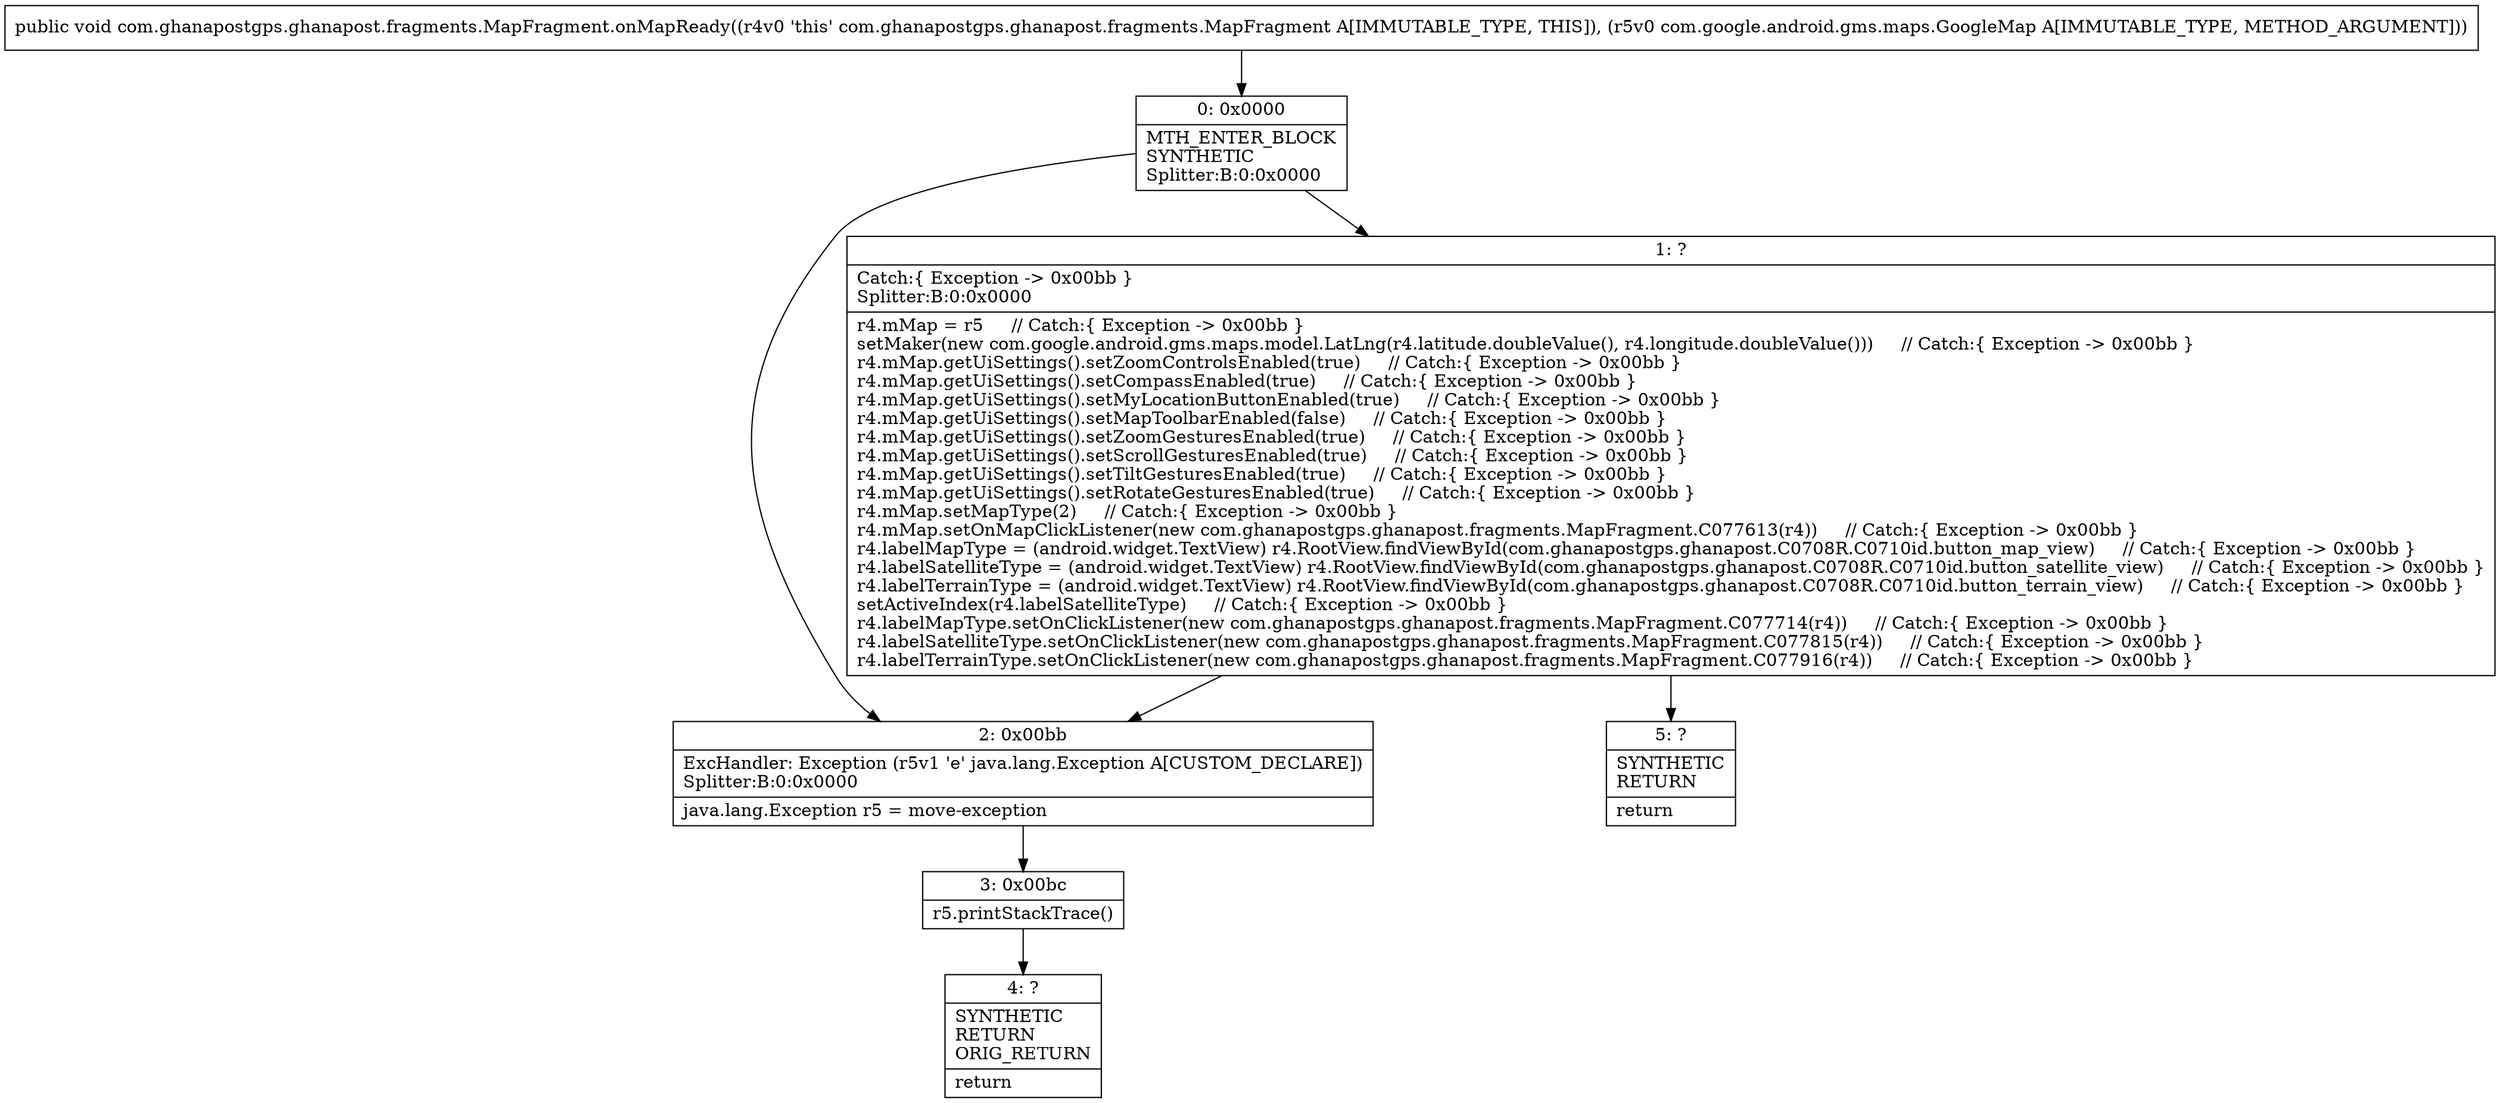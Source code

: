 digraph "CFG forcom.ghanapostgps.ghanapost.fragments.MapFragment.onMapReady(Lcom\/google\/android\/gms\/maps\/GoogleMap;)V" {
Node_0 [shape=record,label="{0\:\ 0x0000|MTH_ENTER_BLOCK\lSYNTHETIC\lSplitter:B:0:0x0000\l}"];
Node_1 [shape=record,label="{1\:\ ?|Catch:\{ Exception \-\> 0x00bb \}\lSplitter:B:0:0x0000\l|r4.mMap = r5     \/\/ Catch:\{ Exception \-\> 0x00bb \}\lsetMaker(new com.google.android.gms.maps.model.LatLng(r4.latitude.doubleValue(), r4.longitude.doubleValue()))     \/\/ Catch:\{ Exception \-\> 0x00bb \}\lr4.mMap.getUiSettings().setZoomControlsEnabled(true)     \/\/ Catch:\{ Exception \-\> 0x00bb \}\lr4.mMap.getUiSettings().setCompassEnabled(true)     \/\/ Catch:\{ Exception \-\> 0x00bb \}\lr4.mMap.getUiSettings().setMyLocationButtonEnabled(true)     \/\/ Catch:\{ Exception \-\> 0x00bb \}\lr4.mMap.getUiSettings().setMapToolbarEnabled(false)     \/\/ Catch:\{ Exception \-\> 0x00bb \}\lr4.mMap.getUiSettings().setZoomGesturesEnabled(true)     \/\/ Catch:\{ Exception \-\> 0x00bb \}\lr4.mMap.getUiSettings().setScrollGesturesEnabled(true)     \/\/ Catch:\{ Exception \-\> 0x00bb \}\lr4.mMap.getUiSettings().setTiltGesturesEnabled(true)     \/\/ Catch:\{ Exception \-\> 0x00bb \}\lr4.mMap.getUiSettings().setRotateGesturesEnabled(true)     \/\/ Catch:\{ Exception \-\> 0x00bb \}\lr4.mMap.setMapType(2)     \/\/ Catch:\{ Exception \-\> 0x00bb \}\lr4.mMap.setOnMapClickListener(new com.ghanapostgps.ghanapost.fragments.MapFragment.C077613(r4))     \/\/ Catch:\{ Exception \-\> 0x00bb \}\lr4.labelMapType = (android.widget.TextView) r4.RootView.findViewById(com.ghanapostgps.ghanapost.C0708R.C0710id.button_map_view)     \/\/ Catch:\{ Exception \-\> 0x00bb \}\lr4.labelSatelliteType = (android.widget.TextView) r4.RootView.findViewById(com.ghanapostgps.ghanapost.C0708R.C0710id.button_satellite_view)     \/\/ Catch:\{ Exception \-\> 0x00bb \}\lr4.labelTerrainType = (android.widget.TextView) r4.RootView.findViewById(com.ghanapostgps.ghanapost.C0708R.C0710id.button_terrain_view)     \/\/ Catch:\{ Exception \-\> 0x00bb \}\lsetActiveIndex(r4.labelSatelliteType)     \/\/ Catch:\{ Exception \-\> 0x00bb \}\lr4.labelMapType.setOnClickListener(new com.ghanapostgps.ghanapost.fragments.MapFragment.C077714(r4))     \/\/ Catch:\{ Exception \-\> 0x00bb \}\lr4.labelSatelliteType.setOnClickListener(new com.ghanapostgps.ghanapost.fragments.MapFragment.C077815(r4))     \/\/ Catch:\{ Exception \-\> 0x00bb \}\lr4.labelTerrainType.setOnClickListener(new com.ghanapostgps.ghanapost.fragments.MapFragment.C077916(r4))     \/\/ Catch:\{ Exception \-\> 0x00bb \}\l}"];
Node_2 [shape=record,label="{2\:\ 0x00bb|ExcHandler: Exception (r5v1 'e' java.lang.Exception A[CUSTOM_DECLARE])\lSplitter:B:0:0x0000\l|java.lang.Exception r5 = move\-exception\l}"];
Node_3 [shape=record,label="{3\:\ 0x00bc|r5.printStackTrace()\l}"];
Node_4 [shape=record,label="{4\:\ ?|SYNTHETIC\lRETURN\lORIG_RETURN\l|return\l}"];
Node_5 [shape=record,label="{5\:\ ?|SYNTHETIC\lRETURN\l|return\l}"];
MethodNode[shape=record,label="{public void com.ghanapostgps.ghanapost.fragments.MapFragment.onMapReady((r4v0 'this' com.ghanapostgps.ghanapost.fragments.MapFragment A[IMMUTABLE_TYPE, THIS]), (r5v0 com.google.android.gms.maps.GoogleMap A[IMMUTABLE_TYPE, METHOD_ARGUMENT])) }"];
MethodNode -> Node_0;
Node_0 -> Node_1;
Node_0 -> Node_2;
Node_1 -> Node_2;
Node_1 -> Node_5;
Node_2 -> Node_3;
Node_3 -> Node_4;
}


